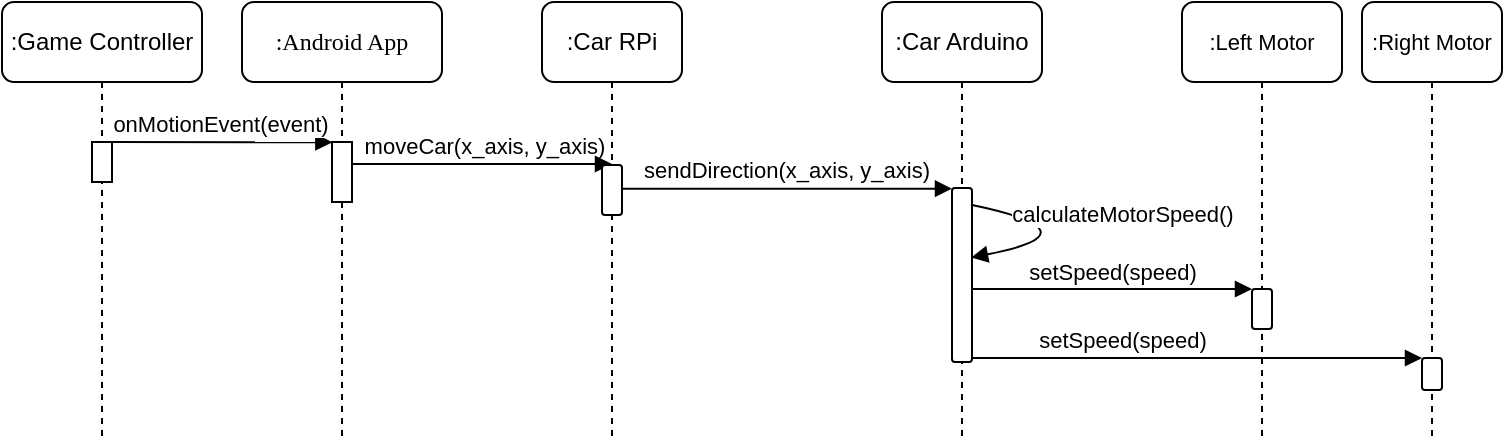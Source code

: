 <mxfile version="12.1.3" pages="1"><diagram name="Page-1" id="13e1069c-82ec-6db2-03f1-153e76fe0fe0"><mxGraphModel dx="772" dy="509" grid="1" gridSize="10" guides="1" tooltips="1" connect="1" arrows="1" fold="1" page="1" pageScale="1" pageWidth="1100" pageHeight="850" background="#ffffff" math="0" shadow="0"><root><mxCell id="0"/><mxCell id="1" parent="0"/><mxCell id="7baba1c4bc27f4b0-8" value=":Android App" style="shape=umlLifeline;perimeter=lifelinePerimeter;whiteSpace=wrap;html=1;container=1;collapsible=0;recursiveResize=0;outlineConnect=0;rounded=1;shadow=0;comic=0;labelBackgroundColor=none;strokeColor=#000000;strokeWidth=1;fillColor=#FFFFFF;fontFamily=Verdana;fontSize=12;fontColor=#000000;align=center;" parent="1" vertex="1"><mxGeometry x="200" y="90" width="100" height="220" as="geometry"/></mxCell><mxCell id="7baba1c4bc27f4b0-9" value="" style="html=1;points=[];perimeter=orthogonalPerimeter;rounded=0;shadow=0;comic=0;labelBackgroundColor=none;strokeColor=#000000;strokeWidth=1;fillColor=#FFFFFF;fontFamily=Helvetica;fontSize=11;fontColor=#000000;align=center;" parent="7baba1c4bc27f4b0-8" vertex="1"><mxGeometry x="45" y="70" width="10" height="30" as="geometry"/></mxCell><mxCell id="7baba1c4bc27f4b0-11" value="moveCar(x_axis, y_axis)" style="html=1;verticalAlign=bottom;endArrow=block;labelBackgroundColor=none;fontFamily=Helvetica;fontSize=11;edgeStyle=elbowEdgeStyle;elbow=vertical;" parent="1" source="7baba1c4bc27f4b0-9" target="GdCzkCC0utKg0TRpaPAW-18" edge="1"><mxGeometry relative="1" as="geometry"><mxPoint x="445" y="200" as="sourcePoint"/><mxPoint x="435" y="171" as="targetPoint"/><Array as="points"><mxPoint x="350" y="171"/><mxPoint x="345" y="170"/></Array></mxGeometry></mxCell><mxCell id="GdCzkCC0utKg0TRpaPAW-17" value=":Car RPi" style="shape=umlLifeline;perimeter=lifelinePerimeter;whiteSpace=wrap;html=1;container=1;collapsible=0;recursiveResize=0;outlineConnect=0;rounded=1;" parent="1" vertex="1"><mxGeometry x="350" y="90" width="70" height="220" as="geometry"/></mxCell><mxCell id="GdCzkCC0utKg0TRpaPAW-18" value="" style="html=1;points=[];perimeter=orthogonalPerimeter;rounded=1;fontFamily=Helvetica;fontSize=11;" parent="GdCzkCC0utKg0TRpaPAW-17" vertex="1"><mxGeometry x="30" y="81.5" width="10" height="25" as="geometry"/></mxCell><mxCell id="GdCzkCC0utKg0TRpaPAW-20" value=":Car Arduino" style="shape=umlLifeline;perimeter=lifelinePerimeter;whiteSpace=wrap;html=1;container=1;collapsible=0;recursiveResize=0;outlineConnect=0;rounded=1;" parent="1" vertex="1"><mxGeometry x="520" y="90" width="80" height="220" as="geometry"/></mxCell><mxCell id="GdCzkCC0utKg0TRpaPAW-21" value="" style="html=1;points=[];perimeter=orthogonalPerimeter;rounded=1;fontFamily=Helvetica;fontSize=11;" parent="GdCzkCC0utKg0TRpaPAW-20" vertex="1"><mxGeometry x="35" y="93" width="10" height="87" as="geometry"/></mxCell><mxCell id="mH6LT-t2DJGfWcig_H00-9" value="calculateMotorSpeed()" style="html=1;verticalAlign=bottom;endArrow=block;fontSize=11;exitX=0.95;exitY=0.096;exitDx=0;exitDy=0;exitPerimeter=0;entryX=0.95;entryY=0.4;entryDx=0;entryDy=0;entryPerimeter=0;curved=1;fontFamily=Helvetica;" edge="1" parent="GdCzkCC0utKg0TRpaPAW-20" source="GdCzkCC0utKg0TRpaPAW-21" target="GdCzkCC0utKg0TRpaPAW-21"><mxGeometry x="0.001" y="10" width="80" relative="1" as="geometry"><mxPoint x="-240" y="305" as="sourcePoint"/><mxPoint x="-160" y="305" as="targetPoint"/><Array as="points"><mxPoint x="110" y="115"/></Array><mxPoint x="8" y="-10" as="offset"/></mxGeometry></mxCell><mxCell id="GdCzkCC0utKg0TRpaPAW-22" value="sendDirection(x_axis, y_axis)" style="html=1;verticalAlign=bottom;endArrow=block;entryX=0;entryY=0.004;entryDx=0;entryDy=0;entryPerimeter=0;fontSize=11;exitX=0.989;exitY=0.476;exitDx=0;exitDy=0;exitPerimeter=0;fontFamily=Helvetica;" parent="1" target="GdCzkCC0utKg0TRpaPAW-21" edge="1" source="GdCzkCC0utKg0TRpaPAW-18"><mxGeometry width="80" relative="1" as="geometry"><mxPoint x="425" y="215" as="sourcePoint"/><mxPoint x="610" y="215" as="targetPoint"/></mxGeometry></mxCell><mxCell id="mH6LT-t2DJGfWcig_H00-1" value=":Game Controller" style="shape=umlLifeline;perimeter=lifelinePerimeter;whiteSpace=wrap;html=1;container=1;collapsible=0;recursiveResize=0;outlineConnect=0;rounded=1;" vertex="1" parent="1"><mxGeometry x="80" y="90" width="100" height="220" as="geometry"/></mxCell><mxCell id="mH6LT-t2DJGfWcig_H00-2" value="" style="html=1;points=[];perimeter=orthogonalPerimeter;rounded=0;fontFamily=Helvetica;fontSize=11;" vertex="1" parent="mH6LT-t2DJGfWcig_H00-1"><mxGeometry x="45" y="70" width="10" height="20" as="geometry"/></mxCell><mxCell id="mH6LT-t2DJGfWcig_H00-4" value="onMotionEvent(event)" style="html=1;verticalAlign=bottom;endArrow=block;fontSize=11;entryX=0.017;entryY=0.004;entryDx=0;entryDy=0;entryPerimeter=0;fontFamily=Helvetica;" edge="1" parent="1"><mxGeometry width="80" relative="1" as="geometry"><mxPoint x="134" y="160" as="sourcePoint"/><mxPoint x="245.17" y="160.12" as="targetPoint"/></mxGeometry></mxCell><mxCell id="mH6LT-t2DJGfWcig_H00-5" value=":Left Motor" style="shape=umlLifeline;perimeter=lifelinePerimeter;whiteSpace=wrap;html=1;container=1;collapsible=0;recursiveResize=0;outlineConnect=0;rounded=1;fontSize=11;" vertex="1" parent="1"><mxGeometry x="670" y="90" width="80" height="220" as="geometry"/></mxCell><mxCell id="mH6LT-t2DJGfWcig_H00-8" value="" style="html=1;points=[];perimeter=orthogonalPerimeter;rounded=1;fontSize=11;fontFamily=Helvetica;" vertex="1" parent="mH6LT-t2DJGfWcig_H00-5"><mxGeometry x="35" y="143.5" width="10" height="20" as="geometry"/></mxCell><mxCell id="mH6LT-t2DJGfWcig_H00-6" value=":Right Motor" style="shape=umlLifeline;perimeter=lifelinePerimeter;whiteSpace=wrap;html=1;container=1;collapsible=0;recursiveResize=0;outlineConnect=0;rounded=1;fontSize=11;" vertex="1" parent="1"><mxGeometry x="760" y="90" width="70" height="220" as="geometry"/></mxCell><mxCell id="mH6LT-t2DJGfWcig_H00-10" value="" style="html=1;points=[];perimeter=orthogonalPerimeter;rounded=1;fontSize=11;fontFamily=Helvetica;" vertex="1" parent="mH6LT-t2DJGfWcig_H00-6"><mxGeometry x="30" y="178" width="10" height="16" as="geometry"/></mxCell><mxCell id="mH6LT-t2DJGfWcig_H00-7" value="setSpeed(speed)" style="html=1;verticalAlign=bottom;endArrow=block;fontSize=11;entryX=0;entryY=0;entryDx=0;entryDy=0;entryPerimeter=0;fontFamily=Helvetica;" edge="1" parent="1" source="GdCzkCC0utKg0TRpaPAW-21" target="mH6LT-t2DJGfWcig_H00-8"><mxGeometry width="80" relative="1" as="geometry"><mxPoint x="574.89" y="235.38" as="sourcePoint"/><mxPoint x="220" y="435" as="targetPoint"/><Array as="points"/></mxGeometry></mxCell><mxCell id="mH6LT-t2DJGfWcig_H00-11" value="setSpeed(speed)" style="html=1;verticalAlign=bottom;endArrow=block;fontSize=11;entryX=0;entryY=0;entryDx=0;entryDy=0;entryPerimeter=0;fontFamily=Helvetica;" edge="1" parent="1" source="GdCzkCC0utKg0TRpaPAW-21" target="mH6LT-t2DJGfWcig_H00-10"><mxGeometry x="-0.333" width="80" relative="1" as="geometry"><mxPoint x="575" y="278.626" as="sourcePoint"/><mxPoint x="650" y="339" as="targetPoint"/><mxPoint as="offset"/></mxGeometry></mxCell></root></mxGraphModel></diagram></mxfile>